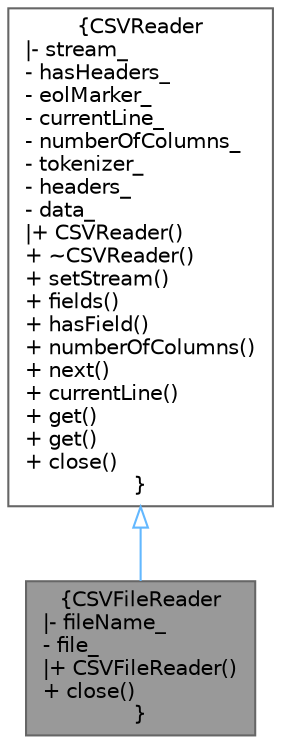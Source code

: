 digraph "CSVFileReader"
{
 // INTERACTIVE_SVG=YES
 // LATEX_PDF_SIZE
  bgcolor="transparent";
  edge [fontname=Helvetica,fontsize=10,labelfontname=Helvetica,labelfontsize=10];
  node [fontname=Helvetica,fontsize=10,shape=box,height=0.2,width=0.4];
  Node1 [label="{CSVFileReader\n|- fileName_\l- file_\l|+ CSVFileReader()\l+ close()\l}",height=0.2,width=0.4,color="gray40", fillcolor="grey60", style="filled", fontcolor="black",tooltip=" "];
  Node2 -> Node1 [dir="back",color="steelblue1",style="solid",arrowtail="onormal"];
  Node2 [label="{CSVReader\n|- stream_\l- hasHeaders_\l- eolMarker_\l- currentLine_\l- numberOfColumns_\l- tokenizer_\l- headers_\l- data_\l|+ CSVReader()\l+ ~CSVReader()\l+ setStream()\l+ fields()\l+ hasField()\l+ numberOfColumns()\l+ next()\l+ currentLine()\l+ get()\l+ get()\l+ close()\l}",height=0.2,width=0.4,color="gray40", fillcolor="white", style="filled",URL="$classore_1_1data_1_1_c_s_v_reader.html",tooltip=" "];
}

